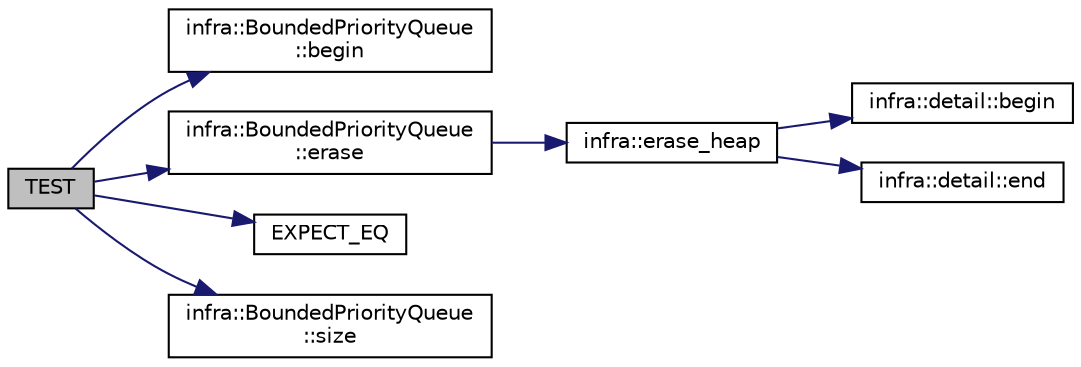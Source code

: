 digraph "TEST"
{
 // INTERACTIVE_SVG=YES
  edge [fontname="Helvetica",fontsize="10",labelfontname="Helvetica",labelfontsize="10"];
  node [fontname="Helvetica",fontsize="10",shape=record];
  rankdir="LR";
  Node48 [label="TEST",height=0.2,width=0.4,color="black", fillcolor="grey75", style="filled", fontcolor="black"];
  Node48 -> Node49 [color="midnightblue",fontsize="10",style="solid",fontname="Helvetica"];
  Node49 [label="infra::BoundedPriorityQueue\l::begin",height=0.2,width=0.4,color="black", fillcolor="white", style="filled",URL="$df/d12/classinfra_1_1_bounded_priority_queue.html#a1505480073097e93b093db9a680104ff"];
  Node48 -> Node50 [color="midnightblue",fontsize="10",style="solid",fontname="Helvetica"];
  Node50 [label="infra::BoundedPriorityQueue\l::erase",height=0.2,width=0.4,color="black", fillcolor="white", style="filled",URL="$df/d12/classinfra_1_1_bounded_priority_queue.html#a6fce9d5b85225e6990e8e7a2a4ac271d"];
  Node50 -> Node51 [color="midnightblue",fontsize="10",style="solid",fontname="Helvetica"];
  Node51 [label="infra::erase_heap",height=0.2,width=0.4,color="black", fillcolor="white", style="filled",URL="$d0/de3/namespaceinfra.html#a82b5526fde849fbd95fe572c8dce0bc0"];
  Node51 -> Node52 [color="midnightblue",fontsize="10",style="solid",fontname="Helvetica"];
  Node52 [label="infra::detail::begin",height=0.2,width=0.4,color="black", fillcolor="white", style="filled",URL="$d2/dc5/namespaceinfra_1_1detail.html#ad178b71c4a19a9b0bfe48a065920cf8c"];
  Node51 -> Node53 [color="midnightblue",fontsize="10",style="solid",fontname="Helvetica"];
  Node53 [label="infra::detail::end",height=0.2,width=0.4,color="black", fillcolor="white", style="filled",URL="$d2/dc5/namespaceinfra_1_1detail.html#aabbc48b4c4a9aa3edf84df033c0dd25d"];
  Node48 -> Node54 [color="midnightblue",fontsize="10",style="solid",fontname="Helvetica"];
  Node54 [label="EXPECT_EQ",height=0.2,width=0.4,color="black", fillcolor="white", style="filled",URL="$d6/def/_test_json_8cpp.html#a82745227e2f0a8edbb4ae630d88a8e86"];
  Node48 -> Node55 [color="midnightblue",fontsize="10",style="solid",fontname="Helvetica"];
  Node55 [label="infra::BoundedPriorityQueue\l::size",height=0.2,width=0.4,color="black", fillcolor="white", style="filled",URL="$df/d12/classinfra_1_1_bounded_priority_queue.html#ab0cf16f57767160d785b67924cc8870d"];
}

